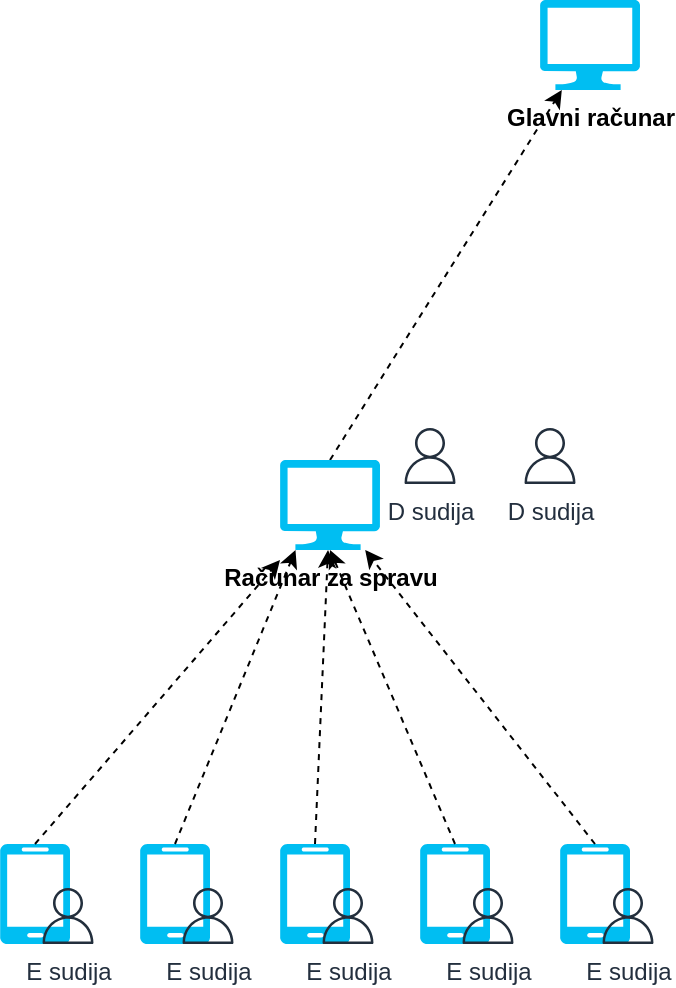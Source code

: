 <mxfile version="20.3.0" type="device"><diagram id="QiZC4xkFVSmqG9qwC9wu" name="Page-1"><mxGraphModel dx="1422" dy="861" grid="1" gridSize="10" guides="1" tooltips="1" connect="1" arrows="1" fold="1" page="1" pageScale="1" pageWidth="1654" pageHeight="2336" math="0" shadow="0"><root><mxCell id="0"/><mxCell id="1" parent="0"/><mxCell id="ZKZMeisSlXwfSMkPe1s6-1" value="&lt;b&gt;Glavni računar&lt;/b&gt;" style="verticalLabelPosition=bottom;html=1;verticalAlign=top;align=center;strokeColor=none;fillColor=#00BEF2;shape=mxgraph.azure.computer;pointerEvents=1;" parent="1" vertex="1"><mxGeometry x="470" y="160" width="50" height="45" as="geometry"/></mxCell><mxCell id="ZKZMeisSlXwfSMkPe1s6-44" style="edgeStyle=none;rounded=0;orthogonalLoop=1;jettySize=auto;html=1;exitX=0.5;exitY=0;exitDx=0;exitDy=0;exitPerimeter=0;dashed=1;" parent="1" source="ZKZMeisSlXwfSMkPe1s6-5" target="ZKZMeisSlXwfSMkPe1s6-1" edge="1"><mxGeometry relative="1" as="geometry"/></mxCell><mxCell id="ZKZMeisSlXwfSMkPe1s6-5" value="&lt;b&gt;Računar za spravu&lt;/b&gt;" style="verticalLabelPosition=bottom;html=1;verticalAlign=top;align=center;strokeColor=none;fillColor=#00BEF2;shape=mxgraph.azure.computer;pointerEvents=1;" parent="1" vertex="1"><mxGeometry x="340" y="390" width="50" height="45" as="geometry"/></mxCell><mxCell id="ZKZMeisSlXwfSMkPe1s6-16" value="D sudija" style="sketch=0;outlineConnect=0;fontColor=#232F3E;gradientColor=none;fillColor=#232F3D;strokeColor=none;dashed=0;verticalLabelPosition=bottom;verticalAlign=top;align=center;html=1;fontSize=12;fontStyle=0;aspect=fixed;pointerEvents=1;shape=mxgraph.aws4.user;" parent="1" vertex="1"><mxGeometry x="461" y="374" width="28" height="28" as="geometry"/></mxCell><mxCell id="ZKZMeisSlXwfSMkPe1s6-20" value="" style="group" parent="1" vertex="1" connectable="0"><mxGeometry x="410" y="582" width="48" height="50" as="geometry"/></mxCell><mxCell id="ZKZMeisSlXwfSMkPe1s6-11" value="" style="verticalLabelPosition=bottom;html=1;verticalAlign=top;align=center;strokeColor=none;fillColor=#00BEF2;shape=mxgraph.azure.mobile;pointerEvents=1;" parent="ZKZMeisSlXwfSMkPe1s6-20" vertex="1"><mxGeometry width="35" height="50" as="geometry"/></mxCell><mxCell id="ZKZMeisSlXwfSMkPe1s6-13" value="E sudija" style="sketch=0;outlineConnect=0;fontColor=#232F3E;gradientColor=none;fillColor=#232F3D;strokeColor=none;dashed=0;verticalLabelPosition=bottom;verticalAlign=top;align=center;html=1;fontSize=12;fontStyle=0;aspect=fixed;pointerEvents=1;shape=mxgraph.aws4.user;" parent="ZKZMeisSlXwfSMkPe1s6-20" vertex="1"><mxGeometry x="20" y="22" width="28" height="28" as="geometry"/></mxCell><mxCell id="ZKZMeisSlXwfSMkPe1s6-21" value="" style="group" parent="1" vertex="1" connectable="0"><mxGeometry x="480" y="582" width="48" height="50" as="geometry"/></mxCell><mxCell id="ZKZMeisSlXwfSMkPe1s6-22" value="" style="verticalLabelPosition=bottom;html=1;verticalAlign=top;align=center;strokeColor=none;fillColor=#00BEF2;shape=mxgraph.azure.mobile;pointerEvents=1;" parent="ZKZMeisSlXwfSMkPe1s6-21" vertex="1"><mxGeometry width="35" height="50" as="geometry"/></mxCell><mxCell id="ZKZMeisSlXwfSMkPe1s6-23" value="E sudija" style="sketch=0;outlineConnect=0;fontColor=#232F3E;gradientColor=none;fillColor=#232F3D;strokeColor=none;dashed=0;verticalLabelPosition=bottom;verticalAlign=top;align=center;html=1;fontSize=12;fontStyle=0;aspect=fixed;pointerEvents=1;shape=mxgraph.aws4.user;" parent="ZKZMeisSlXwfSMkPe1s6-21" vertex="1"><mxGeometry x="20" y="22" width="28" height="28" as="geometry"/></mxCell><mxCell id="ZKZMeisSlXwfSMkPe1s6-24" value="" style="group" parent="1" vertex="1" connectable="0"><mxGeometry x="340" y="582" width="48" height="50" as="geometry"/></mxCell><mxCell id="ZKZMeisSlXwfSMkPe1s6-25" value="" style="verticalLabelPosition=bottom;html=1;verticalAlign=top;align=center;strokeColor=none;fillColor=#00BEF2;shape=mxgraph.azure.mobile;pointerEvents=1;" parent="ZKZMeisSlXwfSMkPe1s6-24" vertex="1"><mxGeometry width="35" height="50" as="geometry"/></mxCell><mxCell id="ZKZMeisSlXwfSMkPe1s6-26" value="E sudija" style="sketch=0;outlineConnect=0;fontColor=#232F3E;gradientColor=none;fillColor=#232F3D;strokeColor=none;dashed=0;verticalLabelPosition=bottom;verticalAlign=top;align=center;html=1;fontSize=12;fontStyle=0;aspect=fixed;pointerEvents=1;shape=mxgraph.aws4.user;" parent="ZKZMeisSlXwfSMkPe1s6-24" vertex="1"><mxGeometry x="20" y="22" width="28" height="28" as="geometry"/></mxCell><mxCell id="ZKZMeisSlXwfSMkPe1s6-27" value="" style="group" parent="1" vertex="1" connectable="0"><mxGeometry x="270" y="582" width="48" height="50" as="geometry"/></mxCell><mxCell id="ZKZMeisSlXwfSMkPe1s6-28" value="" style="verticalLabelPosition=bottom;html=1;verticalAlign=top;align=center;strokeColor=none;fillColor=#00BEF2;shape=mxgraph.azure.mobile;pointerEvents=1;" parent="ZKZMeisSlXwfSMkPe1s6-27" vertex="1"><mxGeometry width="35" height="50" as="geometry"/></mxCell><mxCell id="ZKZMeisSlXwfSMkPe1s6-29" value="E sudija" style="sketch=0;outlineConnect=0;fontColor=#232F3E;gradientColor=none;fillColor=#232F3D;strokeColor=none;dashed=0;verticalLabelPosition=bottom;verticalAlign=top;align=center;html=1;fontSize=12;fontStyle=0;aspect=fixed;pointerEvents=1;shape=mxgraph.aws4.user;" parent="ZKZMeisSlXwfSMkPe1s6-27" vertex="1"><mxGeometry x="20" y="22" width="28" height="28" as="geometry"/></mxCell><mxCell id="ZKZMeisSlXwfSMkPe1s6-30" value="" style="group" parent="1" vertex="1" connectable="0"><mxGeometry x="200" y="582" width="48" height="50" as="geometry"/></mxCell><mxCell id="ZKZMeisSlXwfSMkPe1s6-31" value="" style="verticalLabelPosition=bottom;html=1;verticalAlign=top;align=center;strokeColor=none;fillColor=#00BEF2;shape=mxgraph.azure.mobile;pointerEvents=1;" parent="ZKZMeisSlXwfSMkPe1s6-30" vertex="1"><mxGeometry width="35" height="50" as="geometry"/></mxCell><mxCell id="ZKZMeisSlXwfSMkPe1s6-32" value="E sudija" style="sketch=0;outlineConnect=0;fontColor=#232F3E;gradientColor=none;fillColor=#232F3D;strokeColor=none;dashed=0;verticalLabelPosition=bottom;verticalAlign=top;align=center;html=1;fontSize=12;fontStyle=0;aspect=fixed;pointerEvents=1;shape=mxgraph.aws4.user;" parent="ZKZMeisSlXwfSMkPe1s6-30" vertex="1"><mxGeometry x="20" y="22" width="28" height="28" as="geometry"/></mxCell><mxCell id="ZKZMeisSlXwfSMkPe1s6-36" value="D sudija" style="sketch=0;outlineConnect=0;fontColor=#232F3E;gradientColor=none;fillColor=#232F3D;strokeColor=none;dashed=0;verticalLabelPosition=bottom;verticalAlign=top;align=center;html=1;fontSize=12;fontStyle=0;aspect=fixed;pointerEvents=1;shape=mxgraph.aws4.user;" parent="1" vertex="1"><mxGeometry x="401" y="374" width="28" height="28" as="geometry"/></mxCell><mxCell id="ZKZMeisSlXwfSMkPe1s6-38" style="rounded=0;orthogonalLoop=1;jettySize=auto;html=1;exitX=0.5;exitY=0;exitDx=0;exitDy=0;exitPerimeter=0;dashed=1;" parent="1" source="ZKZMeisSlXwfSMkPe1s6-22" target="ZKZMeisSlXwfSMkPe1s6-5" edge="1"><mxGeometry relative="1" as="geometry"/></mxCell><mxCell id="ZKZMeisSlXwfSMkPe1s6-39" style="edgeStyle=none;rounded=0;orthogonalLoop=1;jettySize=auto;html=1;exitX=0.5;exitY=0;exitDx=0;exitDy=0;exitPerimeter=0;entryX=0.5;entryY=1;entryDx=0;entryDy=0;entryPerimeter=0;dashed=1;" parent="1" source="ZKZMeisSlXwfSMkPe1s6-11" target="ZKZMeisSlXwfSMkPe1s6-5" edge="1"><mxGeometry relative="1" as="geometry"/></mxCell><mxCell id="ZKZMeisSlXwfSMkPe1s6-40" style="edgeStyle=none;rounded=0;orthogonalLoop=1;jettySize=auto;html=1;exitX=0.5;exitY=0;exitDx=0;exitDy=0;exitPerimeter=0;dashed=1;" parent="1" source="ZKZMeisSlXwfSMkPe1s6-25" target="ZKZMeisSlXwfSMkPe1s6-5" edge="1"><mxGeometry relative="1" as="geometry"/></mxCell><mxCell id="ZKZMeisSlXwfSMkPe1s6-41" style="edgeStyle=none;rounded=0;orthogonalLoop=1;jettySize=auto;html=1;exitX=0.5;exitY=0;exitDx=0;exitDy=0;exitPerimeter=0;entryX=0.155;entryY=1;entryDx=0;entryDy=0;entryPerimeter=0;dashed=1;" parent="1" source="ZKZMeisSlXwfSMkPe1s6-28" target="ZKZMeisSlXwfSMkPe1s6-5" edge="1"><mxGeometry relative="1" as="geometry"/></mxCell><mxCell id="ZKZMeisSlXwfSMkPe1s6-42" style="edgeStyle=none;rounded=0;orthogonalLoop=1;jettySize=auto;html=1;exitX=0.5;exitY=0;exitDx=0;exitDy=0;exitPerimeter=0;dashed=1;" parent="1" source="ZKZMeisSlXwfSMkPe1s6-31" edge="1"><mxGeometry relative="1" as="geometry"><mxPoint x="340" y="440" as="targetPoint"/></mxGeometry></mxCell></root></mxGraphModel></diagram></mxfile>